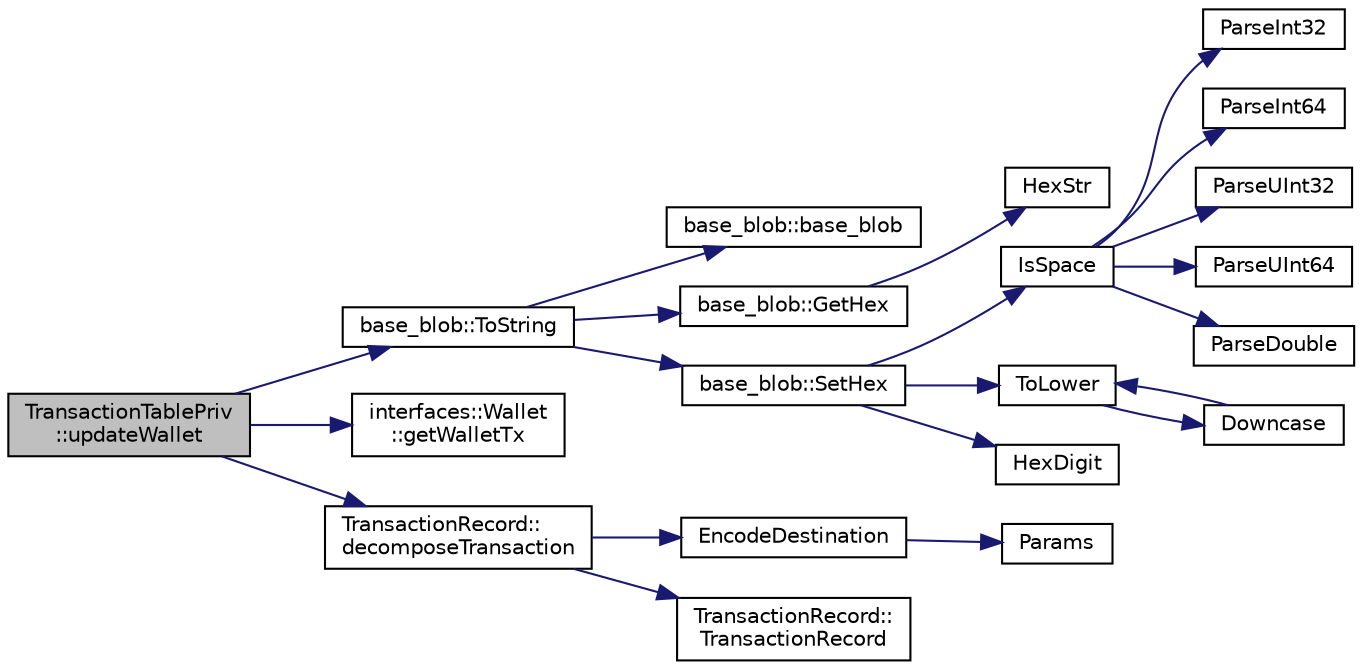 digraph "TransactionTablePriv::updateWallet"
{
  edge [fontname="Helvetica",fontsize="10",labelfontname="Helvetica",labelfontsize="10"];
  node [fontname="Helvetica",fontsize="10",shape=record];
  rankdir="LR";
  Node1 [label="TransactionTablePriv\l::updateWallet",height=0.2,width=0.4,color="black", fillcolor="grey75", style="filled", fontcolor="black"];
  Node1 -> Node2 [color="midnightblue",fontsize="10",style="solid",fontname="Helvetica"];
  Node2 [label="base_blob::ToString",height=0.2,width=0.4,color="black", fillcolor="white", style="filled",URL="$classbase__blob.html#a1a26b5da921f48b09b228d1bfda05088"];
  Node2 -> Node3 [color="midnightblue",fontsize="10",style="solid",fontname="Helvetica"];
  Node3 [label="base_blob::base_blob",height=0.2,width=0.4,color="black", fillcolor="white", style="filled",URL="$classbase__blob.html#ada7be83089951dc9438f384c0587cf29"];
  Node2 -> Node4 [color="midnightblue",fontsize="10",style="solid",fontname="Helvetica"];
  Node4 [label="base_blob::GetHex",height=0.2,width=0.4,color="black", fillcolor="white", style="filled",URL="$classbase__blob.html#a9541747b1f91f9469ac0aff90665bd32"];
  Node4 -> Node5 [color="midnightblue",fontsize="10",style="solid",fontname="Helvetica"];
  Node5 [label="HexStr",height=0.2,width=0.4,color="black", fillcolor="white", style="filled",URL="$strencodings_8h.html#af003e10d5d34c3271ca57ec79059a5ae"];
  Node2 -> Node6 [color="midnightblue",fontsize="10",style="solid",fontname="Helvetica"];
  Node6 [label="base_blob::SetHex",height=0.2,width=0.4,color="black", fillcolor="white", style="filled",URL="$classbase__blob.html#a5ec1f681a2830f4e180fe664c0eb4dd0"];
  Node6 -> Node7 [color="midnightblue",fontsize="10",style="solid",fontname="Helvetica"];
  Node7 [label="IsSpace",height=0.2,width=0.4,color="black", fillcolor="white", style="filled",URL="$strencodings_8h.html#aa30de1eac29287732050df7168cde03a",tooltip="Tests if the given character is a whitespace character. "];
  Node7 -> Node8 [color="midnightblue",fontsize="10",style="solid",fontname="Helvetica"];
  Node8 [label="ParseInt32",height=0.2,width=0.4,color="black", fillcolor="white", style="filled",URL="$strencodings_8h.html#a28581aab6ddb04da2c69bd0f0ffee6ae",tooltip="Convert string to signed 32-bit integer with strict parse error feedback. "];
  Node7 -> Node9 [color="midnightblue",fontsize="10",style="solid",fontname="Helvetica"];
  Node9 [label="ParseInt64",height=0.2,width=0.4,color="black", fillcolor="white", style="filled",URL="$strencodings_8h.html#a7598ac1ae52f69abe5f103fc6e4c9bd9",tooltip="Convert string to signed 64-bit integer with strict parse error feedback. "];
  Node7 -> Node10 [color="midnightblue",fontsize="10",style="solid",fontname="Helvetica"];
  Node10 [label="ParseUInt32",height=0.2,width=0.4,color="black", fillcolor="white", style="filled",URL="$strencodings_8h.html#ad4cd67d1bc9cc91801e9c22a0bd94ca7",tooltip="Convert decimal string to unsigned 32-bit integer with strict parse error feedback. "];
  Node7 -> Node11 [color="midnightblue",fontsize="10",style="solid",fontname="Helvetica"];
  Node11 [label="ParseUInt64",height=0.2,width=0.4,color="black", fillcolor="white", style="filled",URL="$strencodings_8h.html#ab721ae646504bb11a2ac467cc9013659",tooltip="Convert decimal string to unsigned 64-bit integer with strict parse error feedback. "];
  Node7 -> Node12 [color="midnightblue",fontsize="10",style="solid",fontname="Helvetica"];
  Node12 [label="ParseDouble",height=0.2,width=0.4,color="black", fillcolor="white", style="filled",URL="$strencodings_8h.html#ab126210409626dcb61aeb0e4300a8a46",tooltip="Convert string to double with strict parse error feedback. "];
  Node6 -> Node13 [color="midnightblue",fontsize="10",style="solid",fontname="Helvetica"];
  Node13 [label="ToLower",height=0.2,width=0.4,color="black", fillcolor="white", style="filled",URL="$strencodings_8h.html#a3556fcd948bc859caaa04f7355a71b16",tooltip="Converts the given character to its lowercase equivalent. "];
  Node13 -> Node14 [color="midnightblue",fontsize="10",style="solid",fontname="Helvetica"];
  Node14 [label="Downcase",height=0.2,width=0.4,color="black", fillcolor="white", style="filled",URL="$strencodings_8h.html#a0112c4a0e8c623b7fc4a52730c57e2d0",tooltip="Converts the given string to its lowercase equivalent. "];
  Node14 -> Node13 [color="midnightblue",fontsize="10",style="solid",fontname="Helvetica"];
  Node6 -> Node15 [color="midnightblue",fontsize="10",style="solid",fontname="Helvetica"];
  Node15 [label="HexDigit",height=0.2,width=0.4,color="black", fillcolor="white", style="filled",URL="$strencodings_8cpp.html#aa59e8a8c5a39cb5041f93bb95dd02119"];
  Node1 -> Node16 [color="midnightblue",fontsize="10",style="solid",fontname="Helvetica"];
  Node16 [label="interfaces::Wallet\l::getWalletTx",height=0.2,width=0.4,color="black", fillcolor="white", style="filled",URL="$classinterfaces_1_1_wallet.html#a16a3aff553891417e7ddfe8179cd344c",tooltip="Get transaction information. "];
  Node1 -> Node17 [color="midnightblue",fontsize="10",style="solid",fontname="Helvetica"];
  Node17 [label="TransactionRecord::\ldecomposeTransaction",height=0.2,width=0.4,color="black", fillcolor="white", style="filled",URL="$class_transaction_record.html#a17e7fb9a968f008cccf1651e4e134939"];
  Node17 -> Node18 [color="midnightblue",fontsize="10",style="solid",fontname="Helvetica"];
  Node18 [label="EncodeDestination",height=0.2,width=0.4,color="black", fillcolor="white", style="filled",URL="$key__io_8cpp.html#a69b845c325e6bf516251cd3a67fe1df7"];
  Node18 -> Node19 [color="midnightblue",fontsize="10",style="solid",fontname="Helvetica"];
  Node19 [label="Params",height=0.2,width=0.4,color="black", fillcolor="white", style="filled",URL="$chainparams_8cpp.html#ace5c5b706d71a324a417dd2db394fd4a",tooltip="Return the currently selected parameters. "];
  Node17 -> Node20 [color="midnightblue",fontsize="10",style="solid",fontname="Helvetica"];
  Node20 [label="TransactionRecord::\lTransactionRecord",height=0.2,width=0.4,color="black", fillcolor="white", style="filled",URL="$class_transaction_record.html#abb95ce852c0d00e86dcf7ebf63e70a83"];
}
